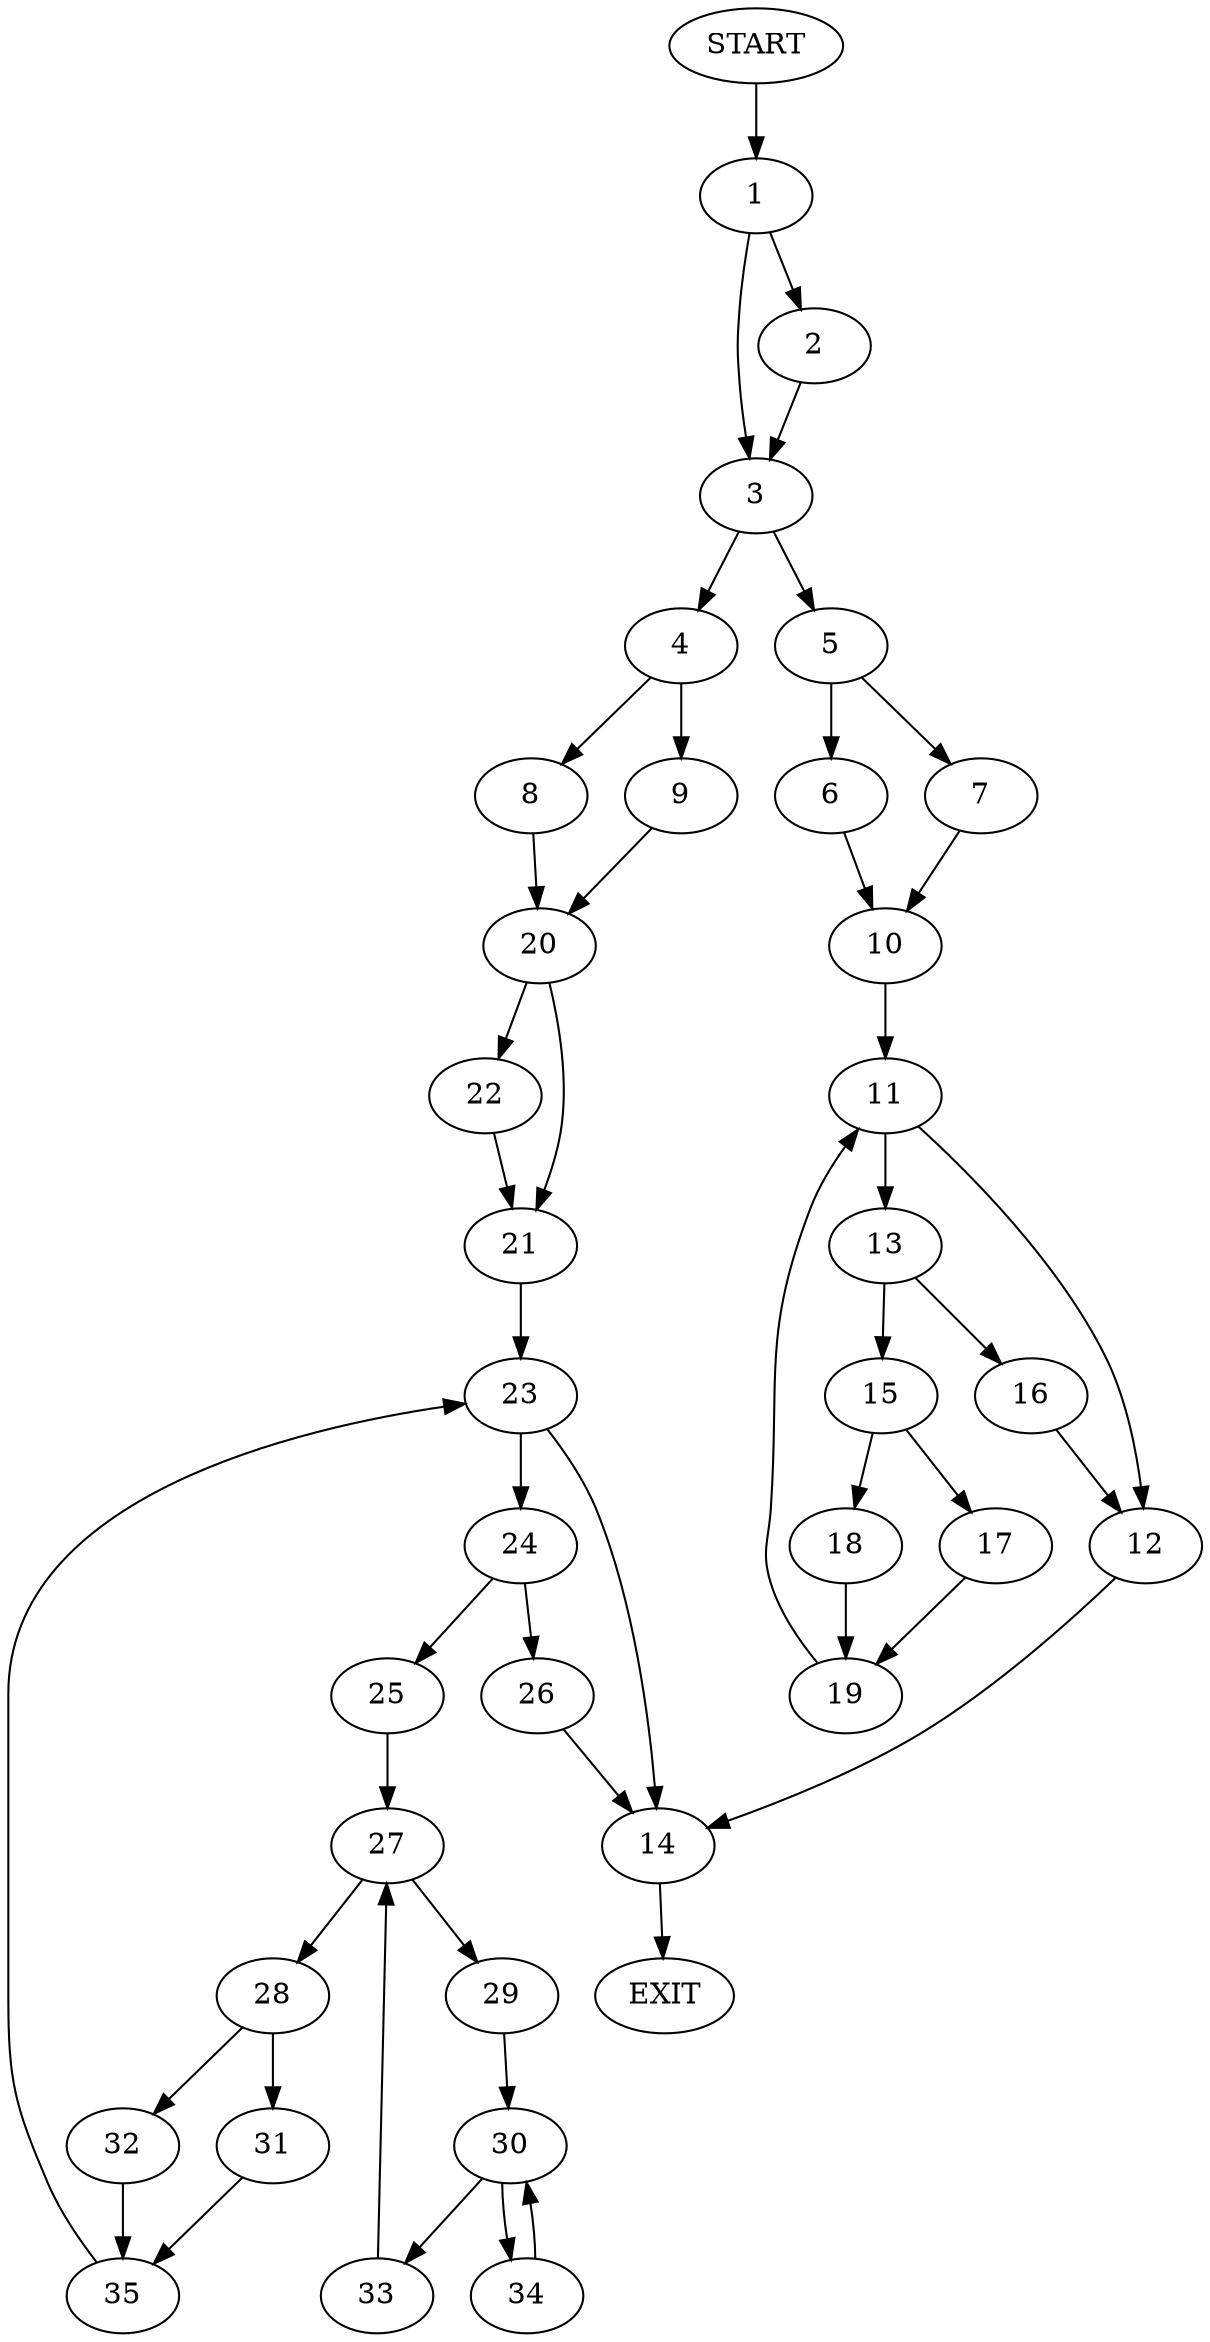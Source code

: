 digraph {
0 [label="START"]
36 [label="EXIT"]
0 -> 1
1 -> 2
1 -> 3
3 -> 4
3 -> 5
2 -> 3
5 -> 6
5 -> 7
4 -> 8
4 -> 9
6 -> 10
7 -> 10
10 -> 11
11 -> 12
11 -> 13
12 -> 14
13 -> 15
13 -> 16
16 -> 12
15 -> 17
15 -> 18
18 -> 19
17 -> 19
19 -> 11
14 -> 36
9 -> 20
8 -> 20
20 -> 21
20 -> 22
22 -> 21
21 -> 23
23 -> 24
23 -> 14
24 -> 25
24 -> 26
25 -> 27
26 -> 14
27 -> 28
27 -> 29
29 -> 30
28 -> 31
28 -> 32
30 -> 33
30 -> 34
33 -> 27
34 -> 30
32 -> 35
31 -> 35
35 -> 23
}
